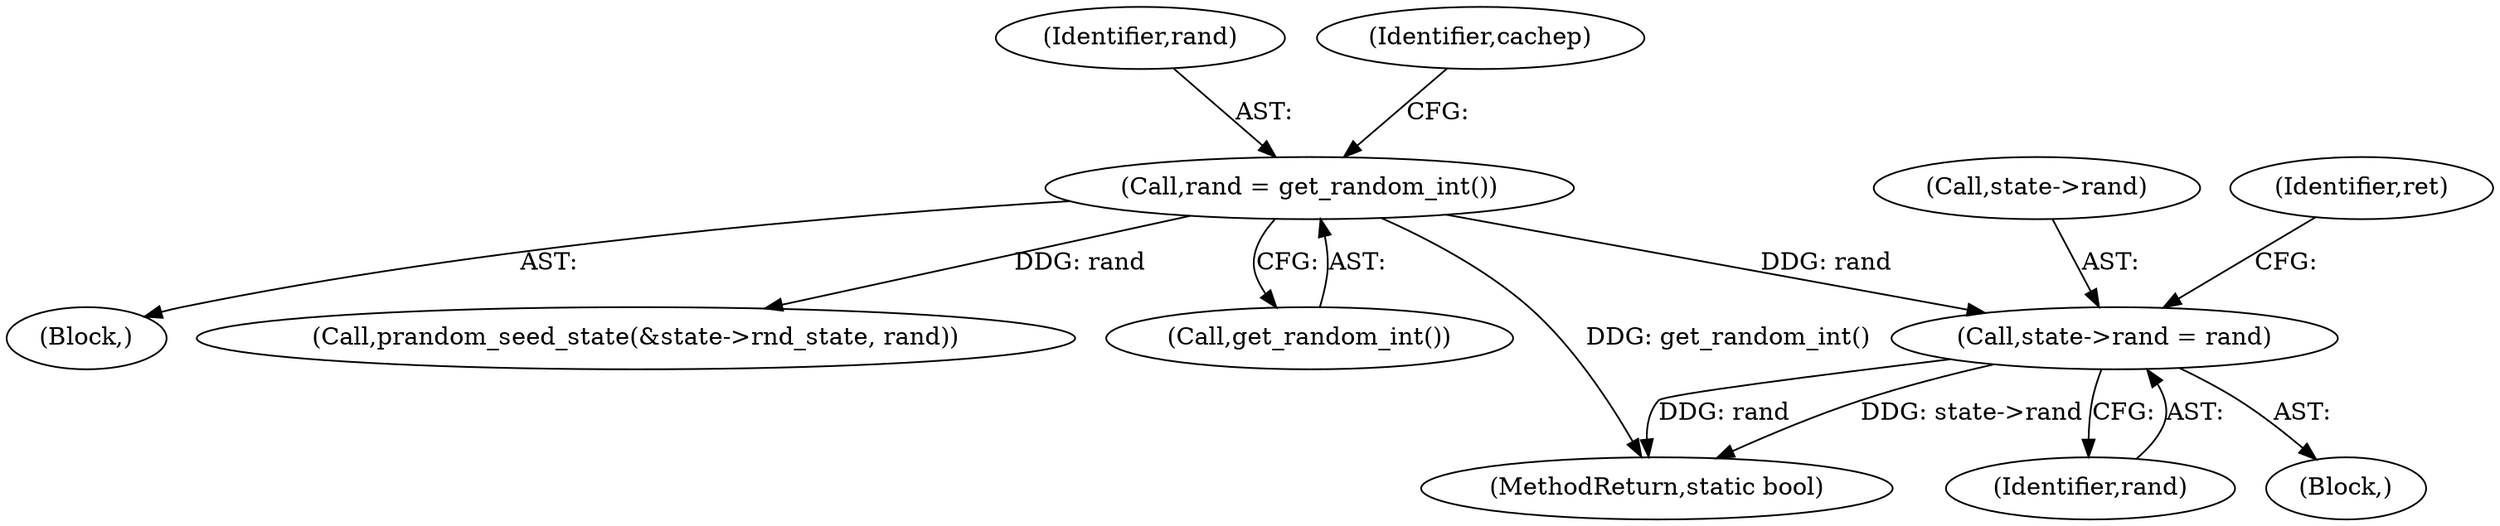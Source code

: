 digraph "0_linux_c4e490cf148e85ead0d1b1c2caaba833f1d5b29f@API" {
"1000146" [label="(Call,state->rand = rand)"];
"1000109" [label="(Call,rand = get_random_int())"];
"1000128" [label="(Block,)"];
"1000156" [label="(MethodReturn,static bool)"];
"1000106" [label="(Block,)"];
"1000150" [label="(Identifier,rand)"];
"1000147" [label="(Call,state->rand)"];
"1000152" [label="(Identifier,ret)"];
"1000110" [label="(Identifier,rand)"];
"1000118" [label="(Call,prandom_seed_state(&state->rnd_state, rand))"];
"1000111" [label="(Call,get_random_int())"];
"1000115" [label="(Identifier,cachep)"];
"1000109" [label="(Call,rand = get_random_int())"];
"1000146" [label="(Call,state->rand = rand)"];
"1000146" -> "1000128"  [label="AST: "];
"1000146" -> "1000150"  [label="CFG: "];
"1000147" -> "1000146"  [label="AST: "];
"1000150" -> "1000146"  [label="AST: "];
"1000152" -> "1000146"  [label="CFG: "];
"1000146" -> "1000156"  [label="DDG: rand"];
"1000146" -> "1000156"  [label="DDG: state->rand"];
"1000109" -> "1000146"  [label="DDG: rand"];
"1000109" -> "1000106"  [label="AST: "];
"1000109" -> "1000111"  [label="CFG: "];
"1000110" -> "1000109"  [label="AST: "];
"1000111" -> "1000109"  [label="AST: "];
"1000115" -> "1000109"  [label="CFG: "];
"1000109" -> "1000156"  [label="DDG: get_random_int()"];
"1000109" -> "1000118"  [label="DDG: rand"];
}
